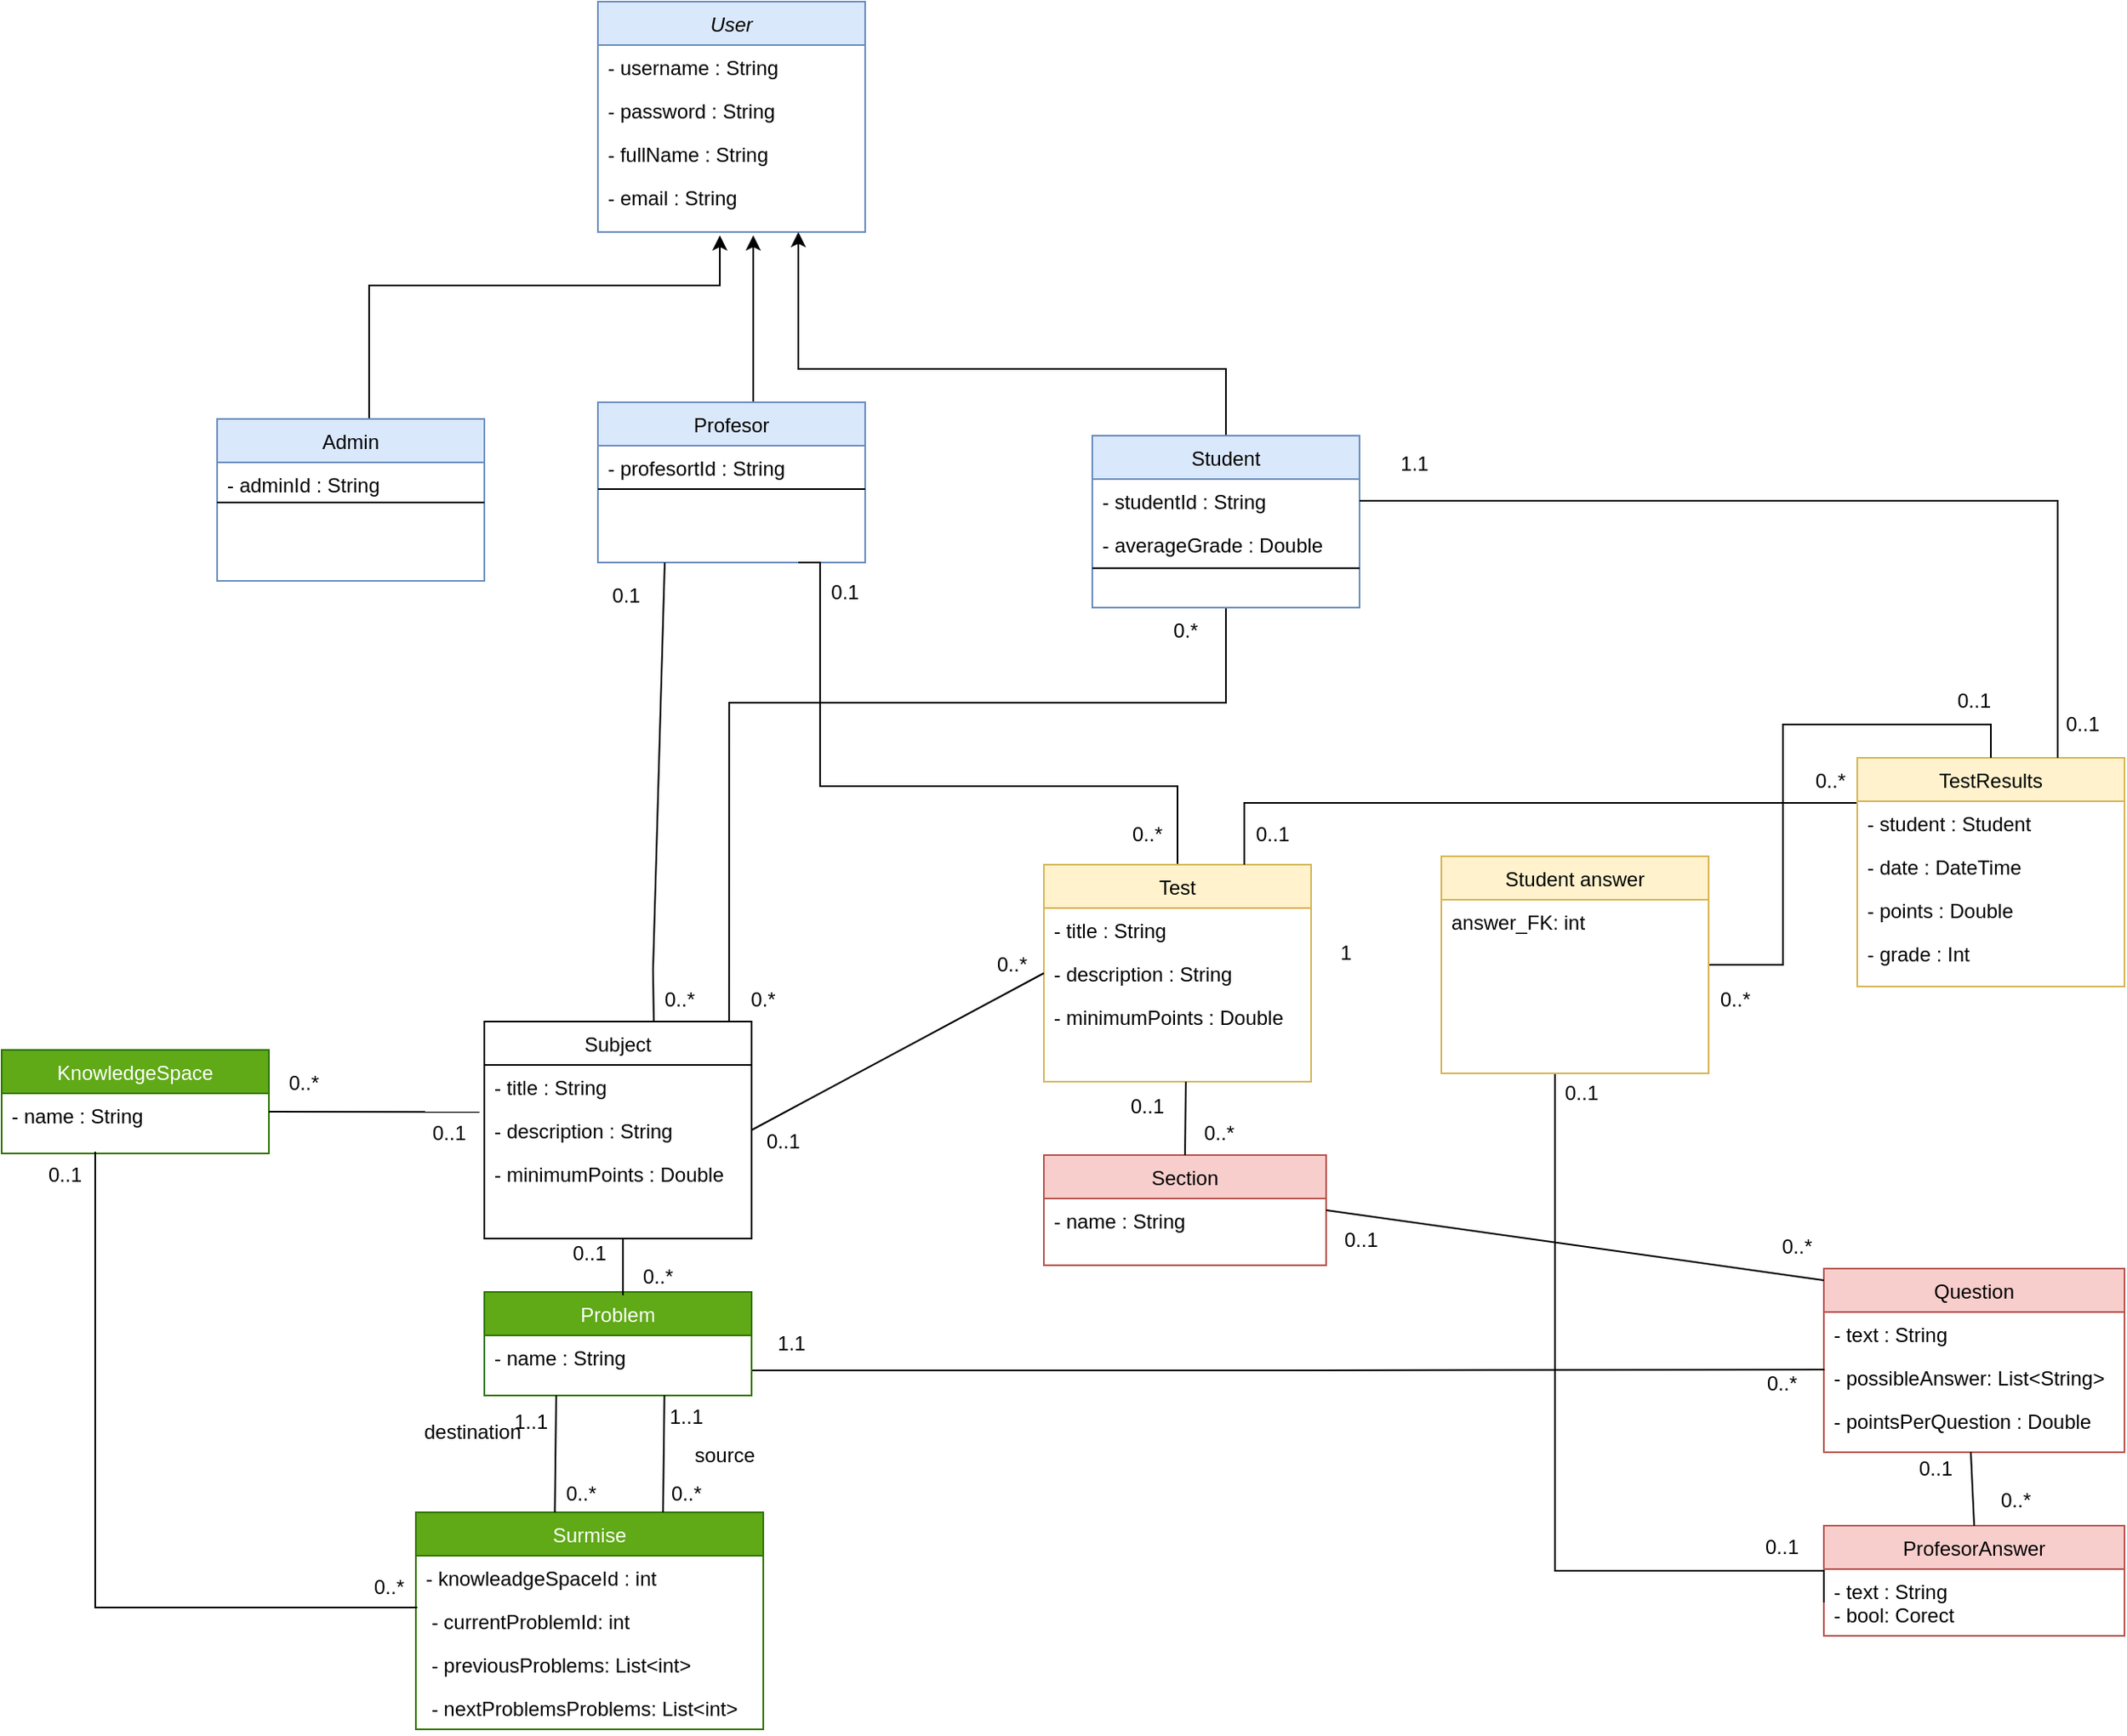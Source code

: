 <mxfile version="20.5.2" type="device"><diagram id="C5RBs43oDa-KdzZeNtuy" name="Page-1"><mxGraphModel dx="1997" dy="1262" grid="0" gridSize="10" guides="1" tooltips="1" connect="1" arrows="1" fold="1" page="0" pageScale="1" pageWidth="827" pageHeight="1169" background="#FFFFFF" math="0" shadow="0"><root><mxCell id="WIyWlLk6GJQsqaUBKTNV-0"/><mxCell id="WIyWlLk6GJQsqaUBKTNV-1" parent="WIyWlLk6GJQsqaUBKTNV-0"/><mxCell id="zkfFHV4jXpPFQw0GAbJ--0" value="User" style="swimlane;fontStyle=2;align=center;verticalAlign=top;childLayout=stackLayout;horizontal=1;startSize=26;horizontalStack=0;resizeParent=1;resizeLast=0;collapsible=1;marginBottom=0;rounded=0;shadow=0;strokeWidth=1;fillColor=#dae8fc;strokeColor=#6c8ebf;" parent="WIyWlLk6GJQsqaUBKTNV-1" vertex="1"><mxGeometry x="187" y="-180" width="160" height="138" as="geometry"><mxRectangle x="230" y="140" width="160" height="26" as="alternateBounds"/></mxGeometry></mxCell><mxCell id="zkfFHV4jXpPFQw0GAbJ--1" value="- username : String" style="text;align=left;verticalAlign=top;spacingLeft=4;spacingRight=4;overflow=hidden;rotatable=0;points=[[0,0.5],[1,0.5]];portConstraint=eastwest;" parent="zkfFHV4jXpPFQw0GAbJ--0" vertex="1"><mxGeometry y="26" width="160" height="26" as="geometry"/></mxCell><mxCell id="zkfFHV4jXpPFQw0GAbJ--2" value="- password : String" style="text;align=left;verticalAlign=top;spacingLeft=4;spacingRight=4;overflow=hidden;rotatable=0;points=[[0,0.5],[1,0.5]];portConstraint=eastwest;rounded=0;shadow=0;html=0;" parent="zkfFHV4jXpPFQw0GAbJ--0" vertex="1"><mxGeometry y="52" width="160" height="26" as="geometry"/></mxCell><mxCell id="zkfFHV4jXpPFQw0GAbJ--3" value="- fullName : String" style="text;align=left;verticalAlign=top;spacingLeft=4;spacingRight=4;overflow=hidden;rotatable=0;points=[[0,0.5],[1,0.5]];portConstraint=eastwest;rounded=0;shadow=0;html=0;" parent="zkfFHV4jXpPFQw0GAbJ--0" vertex="1"><mxGeometry y="78" width="160" height="26" as="geometry"/></mxCell><mxCell id="Hl9bHFUB8CtfwEh2vcO3-0" value="- email : String" style="text;align=left;verticalAlign=top;spacingLeft=4;spacingRight=4;overflow=hidden;rotatable=0;points=[[0,0.5],[1,0.5]];portConstraint=eastwest;rounded=0;shadow=0;html=0;" parent="zkfFHV4jXpPFQw0GAbJ--0" vertex="1"><mxGeometry y="104" width="160" height="26" as="geometry"/></mxCell><mxCell id="3WpXXEEV2jeAQC0J-Gg8-9" style="edgeStyle=orthogonalEdgeStyle;rounded=0;sketch=0;orthogonalLoop=1;jettySize=auto;html=1;entryX=0.75;entryY=1;entryDx=0;entryDy=0;strokeColor=default;endArrow=classic;endFill=1;" parent="WIyWlLk6GJQsqaUBKTNV-1" source="zkfFHV4jXpPFQw0GAbJ--13" target="zkfFHV4jXpPFQw0GAbJ--0" edge="1"><mxGeometry relative="1" as="geometry"><Array as="points"><mxPoint x="563" y="40"/><mxPoint x="307" y="40"/></Array></mxGeometry></mxCell><mxCell id="3WpXXEEV2jeAQC0J-Gg8-26" style="edgeStyle=orthogonalEdgeStyle;rounded=0;sketch=0;orthogonalLoop=1;jettySize=auto;html=1;entryX=0.916;entryY=0.014;entryDx=0;entryDy=0;entryPerimeter=0;strokeColor=default;endArrow=none;endFill=0;" parent="WIyWlLk6GJQsqaUBKTNV-1" source="zkfFHV4jXpPFQw0GAbJ--13" target="Hl9bHFUB8CtfwEh2vcO3-35" edge="1"><mxGeometry relative="1" as="geometry"><Array as="points"><mxPoint x="563" y="240"/><mxPoint x="266" y="240"/></Array></mxGeometry></mxCell><mxCell id="zkfFHV4jXpPFQw0GAbJ--13" value="Student" style="swimlane;fontStyle=0;align=center;verticalAlign=top;childLayout=stackLayout;horizontal=1;startSize=26;horizontalStack=0;resizeParent=1;resizeLast=0;collapsible=1;marginBottom=0;rounded=0;shadow=0;strokeWidth=1;fillColor=#dae8fc;strokeColor=#6c8ebf;" parent="WIyWlLk6GJQsqaUBKTNV-1" vertex="1"><mxGeometry x="483" y="80" width="160" height="103" as="geometry"><mxRectangle x="340" y="380" width="170" height="26" as="alternateBounds"/></mxGeometry></mxCell><mxCell id="zkfFHV4jXpPFQw0GAbJ--14" value="- studentId : String" style="text;align=left;verticalAlign=top;spacingLeft=4;spacingRight=4;overflow=hidden;rotatable=0;points=[[0,0.5],[1,0.5]];portConstraint=eastwest;" parent="zkfFHV4jXpPFQw0GAbJ--13" vertex="1"><mxGeometry y="26" width="160" height="26" as="geometry"/></mxCell><mxCell id="Hl9bHFUB8CtfwEh2vcO3-7" value="- averageGrade : Double" style="text;align=left;verticalAlign=top;spacingLeft=4;spacingRight=4;overflow=hidden;rotatable=0;points=[[0,0.5],[1,0.5]];portConstraint=eastwest;" parent="zkfFHV4jXpPFQw0GAbJ--13" vertex="1"><mxGeometry y="52" width="160" height="26" as="geometry"/></mxCell><mxCell id="Hl9bHFUB8CtfwEh2vcO3-10" value="" style="endArrow=none;html=1;rounded=0;" parent="zkfFHV4jXpPFQw0GAbJ--13" edge="1"><mxGeometry width="50" height="50" relative="1" as="geometry"><mxPoint x="160" y="79.41" as="sourcePoint"/><mxPoint y="79.41" as="targetPoint"/></mxGeometry></mxCell><mxCell id="3WpXXEEV2jeAQC0J-Gg8-10" style="edgeStyle=orthogonalEdgeStyle;rounded=0;sketch=0;orthogonalLoop=1;jettySize=auto;html=1;strokeColor=default;endArrow=classic;endFill=1;" parent="WIyWlLk6GJQsqaUBKTNV-1" source="Hl9bHFUB8CtfwEh2vcO3-13" edge="1"><mxGeometry relative="1" as="geometry"><mxPoint x="280" y="-40" as="targetPoint"/><Array as="points"><mxPoint x="280" y="50"/><mxPoint x="280" y="50"/></Array></mxGeometry></mxCell><mxCell id="Hl9bHFUB8CtfwEh2vcO3-13" value="Profesor" style="swimlane;fontStyle=0;align=center;verticalAlign=top;childLayout=stackLayout;horizontal=1;startSize=26;horizontalStack=0;resizeParent=1;resizeLast=0;collapsible=1;marginBottom=0;rounded=0;shadow=0;strokeWidth=1;fillColor=#dae8fc;strokeColor=#6c8ebf;" parent="WIyWlLk6GJQsqaUBKTNV-1" vertex="1"><mxGeometry x="187" y="60" width="160" height="96" as="geometry"><mxRectangle x="340" y="380" width="170" height="26" as="alternateBounds"/></mxGeometry></mxCell><mxCell id="Hl9bHFUB8CtfwEh2vcO3-14" value="- profesortId : String" style="text;align=left;verticalAlign=top;spacingLeft=4;spacingRight=4;overflow=hidden;rotatable=0;points=[[0,0.5],[1,0.5]];portConstraint=eastwest;" parent="Hl9bHFUB8CtfwEh2vcO3-13" vertex="1"><mxGeometry y="26" width="160" height="26" as="geometry"/></mxCell><mxCell id="Hl9bHFUB8CtfwEh2vcO3-17" value="" style="endArrow=none;html=1;rounded=0;endSize=6;targetPerimeterSpacing=0;" parent="Hl9bHFUB8CtfwEh2vcO3-13" edge="1"><mxGeometry width="50" height="50" relative="1" as="geometry"><mxPoint x="160" y="52" as="sourcePoint"/><mxPoint y="52" as="targetPoint"/></mxGeometry></mxCell><mxCell id="3WpXXEEV2jeAQC0J-Gg8-2" style="edgeStyle=orthogonalEdgeStyle;rounded=0;orthogonalLoop=1;jettySize=auto;html=1;" parent="WIyWlLk6GJQsqaUBKTNV-1" source="Hl9bHFUB8CtfwEh2vcO3-23" edge="1"><mxGeometry relative="1" as="geometry"><mxPoint x="260" y="-40" as="targetPoint"/><Array as="points"><mxPoint x="50" y="-10"/><mxPoint x="260" y="-10"/></Array></mxGeometry></mxCell><mxCell id="Hl9bHFUB8CtfwEh2vcO3-23" value="Admin" style="swimlane;fontStyle=0;align=center;verticalAlign=top;childLayout=stackLayout;horizontal=1;startSize=26;horizontalStack=0;resizeParent=1;resizeLast=0;collapsible=1;marginBottom=0;rounded=0;shadow=0;strokeWidth=1;fillColor=#dae8fc;strokeColor=#6c8ebf;" parent="WIyWlLk6GJQsqaUBKTNV-1" vertex="1"><mxGeometry x="-41" y="70" width="160" height="97" as="geometry"><mxRectangle x="340" y="380" width="170" height="26" as="alternateBounds"/></mxGeometry></mxCell><mxCell id="Hl9bHFUB8CtfwEh2vcO3-24" value="- adminId : String" style="text;align=left;verticalAlign=top;spacingLeft=4;spacingRight=4;overflow=hidden;rotatable=0;points=[[0,0.5],[1,0.5]];portConstraint=eastwest;" parent="Hl9bHFUB8CtfwEh2vcO3-23" vertex="1"><mxGeometry y="26" width="160" height="26" as="geometry"/></mxCell><mxCell id="Hl9bHFUB8CtfwEh2vcO3-27" value="" style="endArrow=none;html=1;rounded=0;" parent="Hl9bHFUB8CtfwEh2vcO3-23" edge="1"><mxGeometry width="50" height="50" relative="1" as="geometry"><mxPoint x="160" y="50" as="sourcePoint"/><mxPoint y="50" as="targetPoint"/></mxGeometry></mxCell><mxCell id="Hl9bHFUB8CtfwEh2vcO3-35" value="Subject" style="swimlane;fontStyle=0;align=center;verticalAlign=top;childLayout=stackLayout;horizontal=1;startSize=26;horizontalStack=0;resizeParent=1;resizeLast=0;collapsible=1;marginBottom=0;rounded=0;shadow=0;strokeWidth=1;" parent="WIyWlLk6GJQsqaUBKTNV-1" vertex="1"><mxGeometry x="119" y="431" width="160" height="130" as="geometry"><mxRectangle x="340" y="380" width="170" height="26" as="alternateBounds"/></mxGeometry></mxCell><mxCell id="Hl9bHFUB8CtfwEh2vcO3-36" value="- title : String" style="text;align=left;verticalAlign=top;spacingLeft=4;spacingRight=4;overflow=hidden;rotatable=0;points=[[0,0.5],[1,0.5]];portConstraint=eastwest;" parent="Hl9bHFUB8CtfwEh2vcO3-35" vertex="1"><mxGeometry y="26" width="160" height="26" as="geometry"/></mxCell><mxCell id="Hl9bHFUB8CtfwEh2vcO3-37" value="- description : String" style="text;align=left;verticalAlign=top;spacingLeft=4;spacingRight=4;overflow=hidden;rotatable=0;points=[[0,0.5],[1,0.5]];portConstraint=eastwest;" parent="Hl9bHFUB8CtfwEh2vcO3-35" vertex="1"><mxGeometry y="52" width="160" height="26" as="geometry"/></mxCell><mxCell id="Hl9bHFUB8CtfwEh2vcO3-44" value="- minimumPoints : Double" style="text;align=left;verticalAlign=top;spacingLeft=4;spacingRight=4;overflow=hidden;rotatable=0;points=[[0,0.5],[1,0.5]];portConstraint=eastwest;" parent="Hl9bHFUB8CtfwEh2vcO3-35" vertex="1"><mxGeometry y="78" width="160" height="26" as="geometry"/></mxCell><mxCell id="3WpXXEEV2jeAQC0J-Gg8-17" style="edgeStyle=orthogonalEdgeStyle;rounded=0;sketch=0;orthogonalLoop=1;jettySize=auto;html=1;strokeColor=default;endArrow=none;endFill=0;entryX=0.75;entryY=1;entryDx=0;entryDy=0;" parent="WIyWlLk6GJQsqaUBKTNV-1" source="Hl9bHFUB8CtfwEh2vcO3-52" target="Hl9bHFUB8CtfwEh2vcO3-13" edge="1"><mxGeometry relative="1" as="geometry"><mxPoint x="320" y="170" as="targetPoint"/><Array as="points"><mxPoint x="534" y="290"/><mxPoint x="320" y="290"/><mxPoint x="320" y="156"/></Array></mxGeometry></mxCell><mxCell id="Hl9bHFUB8CtfwEh2vcO3-52" value="Test" style="swimlane;fontStyle=0;align=center;verticalAlign=top;childLayout=stackLayout;horizontal=1;startSize=26;horizontalStack=0;resizeParent=1;resizeLast=0;collapsible=1;marginBottom=0;rounded=0;shadow=0;strokeWidth=1;fillColor=#fff2cc;strokeColor=#d6b656;" parent="WIyWlLk6GJQsqaUBKTNV-1" vertex="1"><mxGeometry x="454" y="337" width="160" height="130" as="geometry"><mxRectangle x="340" y="380" width="170" height="26" as="alternateBounds"/></mxGeometry></mxCell><mxCell id="Hl9bHFUB8CtfwEh2vcO3-53" value="- title : String" style="text;align=left;verticalAlign=top;spacingLeft=4;spacingRight=4;overflow=hidden;rotatable=0;points=[[0,0.5],[1,0.5]];portConstraint=eastwest;" parent="Hl9bHFUB8CtfwEh2vcO3-52" vertex="1"><mxGeometry y="26" width="160" height="26" as="geometry"/></mxCell><mxCell id="Hl9bHFUB8CtfwEh2vcO3-54" value="- description : String" style="text;align=left;verticalAlign=top;spacingLeft=4;spacingRight=4;overflow=hidden;rotatable=0;points=[[0,0.5],[1,0.5]];portConstraint=eastwest;" parent="Hl9bHFUB8CtfwEh2vcO3-52" vertex="1"><mxGeometry y="52" width="160" height="26" as="geometry"/></mxCell><mxCell id="Hl9bHFUB8CtfwEh2vcO3-55" value="- minimumPoints : Double" style="text;align=left;verticalAlign=top;spacingLeft=4;spacingRight=4;overflow=hidden;rotatable=0;points=[[0,0.5],[1,0.5]];portConstraint=eastwest;" parent="Hl9bHFUB8CtfwEh2vcO3-52" vertex="1"><mxGeometry y="78" width="160" height="26" as="geometry"/></mxCell><mxCell id="3WpXXEEV2jeAQC0J-Gg8-40" style="edgeStyle=orthogonalEdgeStyle;rounded=0;sketch=0;orthogonalLoop=1;jettySize=auto;html=1;entryX=0.75;entryY=0;entryDx=0;entryDy=0;strokeColor=default;endArrow=none;endFill=0;" parent="WIyWlLk6GJQsqaUBKTNV-1" source="Hl9bHFUB8CtfwEh2vcO3-57" target="Hl9bHFUB8CtfwEh2vcO3-52" edge="1"><mxGeometry relative="1" as="geometry"><Array as="points"><mxPoint x="574" y="300"/></Array></mxGeometry></mxCell><mxCell id="Hl9bHFUB8CtfwEh2vcO3-57" value="TestResults" style="swimlane;fontStyle=0;align=center;verticalAlign=top;childLayout=stackLayout;horizontal=1;startSize=26;horizontalStack=0;resizeParent=1;resizeLast=0;collapsible=1;marginBottom=0;rounded=0;shadow=0;strokeWidth=1;fillColor=#fff2cc;strokeColor=#d6b656;" parent="WIyWlLk6GJQsqaUBKTNV-1" vertex="1"><mxGeometry x="941" y="273" width="160" height="137" as="geometry"><mxRectangle x="340" y="380" width="170" height="26" as="alternateBounds"/></mxGeometry></mxCell><mxCell id="Hl9bHFUB8CtfwEh2vcO3-58" value="- student : Student" style="text;align=left;verticalAlign=top;spacingLeft=4;spacingRight=4;overflow=hidden;rotatable=0;points=[[0,0.5],[1,0.5]];portConstraint=eastwest;" parent="Hl9bHFUB8CtfwEh2vcO3-57" vertex="1"><mxGeometry y="26" width="160" height="26" as="geometry"/></mxCell><mxCell id="Hl9bHFUB8CtfwEh2vcO3-59" value="- date : DateTime" style="text;align=left;verticalAlign=top;spacingLeft=4;spacingRight=4;overflow=hidden;rotatable=0;points=[[0,0.5],[1,0.5]];portConstraint=eastwest;" parent="Hl9bHFUB8CtfwEh2vcO3-57" vertex="1"><mxGeometry y="52" width="160" height="26" as="geometry"/></mxCell><mxCell id="Hl9bHFUB8CtfwEh2vcO3-61" value="- points : Double" style="text;align=left;verticalAlign=top;spacingLeft=4;spacingRight=4;overflow=hidden;rotatable=0;points=[[0,0.5],[1,0.5]];portConstraint=eastwest;" parent="Hl9bHFUB8CtfwEh2vcO3-57" vertex="1"><mxGeometry y="78" width="160" height="26" as="geometry"/></mxCell><mxCell id="Hl9bHFUB8CtfwEh2vcO3-62" value="- grade : Int" style="text;align=left;verticalAlign=top;spacingLeft=4;spacingRight=4;overflow=hidden;rotatable=0;points=[[0,0.5],[1,0.5]];portConstraint=eastwest;" parent="Hl9bHFUB8CtfwEh2vcO3-57" vertex="1"><mxGeometry y="104" width="160" height="26" as="geometry"/></mxCell><mxCell id="Hl9bHFUB8CtfwEh2vcO3-63" value="Question" style="swimlane;fontStyle=0;align=center;verticalAlign=top;childLayout=stackLayout;horizontal=1;startSize=26;horizontalStack=0;resizeParent=1;resizeLast=0;collapsible=1;marginBottom=0;rounded=0;shadow=0;strokeWidth=1;fillColor=#f8cecc;strokeColor=#b85450;" parent="WIyWlLk6GJQsqaUBKTNV-1" vertex="1"><mxGeometry x="921" y="579" width="180" height="110" as="geometry"><mxRectangle x="340" y="380" width="170" height="26" as="alternateBounds"/></mxGeometry></mxCell><mxCell id="Hl9bHFUB8CtfwEh2vcO3-64" value="- text : String" style="text;align=left;verticalAlign=top;spacingLeft=4;spacingRight=4;overflow=hidden;rotatable=0;points=[[0,0.5],[1,0.5]];portConstraint=eastwest;fontColor=default;" parent="Hl9bHFUB8CtfwEh2vcO3-63" vertex="1"><mxGeometry y="26" width="180" height="26" as="geometry"/></mxCell><mxCell id="Hl9bHFUB8CtfwEh2vcO3-65" value="- possibleAnswer: List&lt;String&gt;" style="text;align=left;verticalAlign=top;spacingLeft=4;spacingRight=4;overflow=hidden;rotatable=0;points=[[0,0.5],[1,0.5]];portConstraint=eastwest;" parent="Hl9bHFUB8CtfwEh2vcO3-63" vertex="1"><mxGeometry y="52" width="180" height="26" as="geometry"/></mxCell><mxCell id="Hl9bHFUB8CtfwEh2vcO3-66" value="- pointsPerQuestion : Double" style="text;align=left;verticalAlign=top;spacingLeft=4;spacingRight=4;overflow=hidden;rotatable=0;points=[[0,0.5],[1,0.5]];portConstraint=eastwest;" parent="Hl9bHFUB8CtfwEh2vcO3-63" vertex="1"><mxGeometry y="78" width="180" height="26" as="geometry"/></mxCell><mxCell id="Hl9bHFUB8CtfwEh2vcO3-109" value="ProfesorAnswer" style="swimlane;fontStyle=0;align=center;verticalAlign=top;childLayout=stackLayout;horizontal=1;startSize=26;horizontalStack=0;resizeParent=1;resizeLast=0;collapsible=1;marginBottom=0;rounded=0;shadow=0;strokeWidth=1;fillColor=#f8cecc;strokeColor=#b85450;" parent="WIyWlLk6GJQsqaUBKTNV-1" vertex="1"><mxGeometry x="921" y="733" width="180" height="66" as="geometry"><mxRectangle x="340" y="380" width="170" height="26" as="alternateBounds"/></mxGeometry></mxCell><mxCell id="Hl9bHFUB8CtfwEh2vcO3-110" value="- text : String&#10;- bool: Corect" style="text;align=left;verticalAlign=top;spacingLeft=4;spacingRight=4;overflow=hidden;rotatable=0;points=[[0,0.5],[1,0.5]];portConstraint=eastwest;fontColor=default;" parent="Hl9bHFUB8CtfwEh2vcO3-109" vertex="1"><mxGeometry y="26" width="180" height="40" as="geometry"/></mxCell><mxCell id="zilcDGVIraDVQQaqGRq1-21" value="KnowledgeSpace" style="swimlane;fontStyle=0;align=center;verticalAlign=top;childLayout=stackLayout;horizontal=1;startSize=26;horizontalStack=0;resizeParent=1;resizeLast=0;collapsible=1;marginBottom=0;rounded=0;shadow=0;strokeWidth=1;fillColor=#60a917;strokeColor=#2D7600;fontColor=#ffffff;" parent="WIyWlLk6GJQsqaUBKTNV-1" vertex="1"><mxGeometry x="-170" y="448" width="160" height="62" as="geometry"><mxRectangle x="340" y="380" width="170" height="26" as="alternateBounds"/></mxGeometry></mxCell><mxCell id="zilcDGVIraDVQQaqGRq1-27" value="- name : String" style="text;align=left;verticalAlign=top;spacingLeft=4;spacingRight=4;overflow=hidden;rotatable=0;points=[[0,0.5],[1,0.5]];portConstraint=eastwest;" parent="zilcDGVIraDVQQaqGRq1-21" vertex="1"><mxGeometry y="26" width="160" height="26" as="geometry"/></mxCell><mxCell id="zilcDGVIraDVQQaqGRq1-30" value="Surmise" style="swimlane;fontStyle=0;align=center;verticalAlign=top;childLayout=stackLayout;horizontal=1;startSize=26;horizontalStack=0;resizeParent=1;resizeLast=0;collapsible=1;marginBottom=0;rounded=0;shadow=0;strokeWidth=1;fillColor=#60a917;strokeColor=#2D7600;fontColor=#ffffff;" parent="WIyWlLk6GJQsqaUBKTNV-1" vertex="1"><mxGeometry x="78" y="725" width="208" height="130" as="geometry"><mxRectangle x="340" y="380" width="170" height="26" as="alternateBounds"/></mxGeometry></mxCell><mxCell id="zilcDGVIraDVQQaqGRq1-31" value="- knowleadgeSpaceId : int" style="text;align=left;verticalAlign=top;spacingLeft=4;spacingRight=4;overflow=hidden;rotatable=0;points=[[0,0.5],[1,0.5]];portConstraint=eastwest;" parent="zilcDGVIraDVQQaqGRq1-30" vertex="1"><mxGeometry y="26" width="208" height="26" as="geometry"/></mxCell><mxCell id="zilcDGVIraDVQQaqGRq1-32" value=" - currentProblemId: int" style="text;align=left;verticalAlign=top;spacingLeft=4;spacingRight=4;overflow=hidden;rotatable=0;points=[[0,0.5],[1,0.5]];portConstraint=eastwest;" parent="zilcDGVIraDVQQaqGRq1-30" vertex="1"><mxGeometry y="52" width="208" height="26" as="geometry"/></mxCell><mxCell id="3WpXXEEV2jeAQC0J-Gg8-30" value=" - previousProblems: List&lt;int&gt;" style="text;align=left;verticalAlign=top;spacingLeft=4;spacingRight=4;overflow=hidden;rotatable=0;points=[[0,0.5],[1,0.5]];portConstraint=eastwest;" parent="zilcDGVIraDVQQaqGRq1-30" vertex="1"><mxGeometry y="78" width="208" height="26" as="geometry"/></mxCell><mxCell id="3WpXXEEV2jeAQC0J-Gg8-35" value=" - nextProblemsProblems: List&lt;int&gt;" style="text;align=left;verticalAlign=top;spacingLeft=4;spacingRight=4;overflow=hidden;rotatable=0;points=[[0,0.5],[1,0.5]];portConstraint=eastwest;" parent="zilcDGVIraDVQQaqGRq1-30" vertex="1"><mxGeometry y="104" width="208" height="26" as="geometry"/></mxCell><mxCell id="3WpXXEEV2jeAQC0J-Gg8-7" style="edgeStyle=orthogonalEdgeStyle;rounded=0;sketch=0;orthogonalLoop=1;jettySize=auto;html=1;strokeColor=default;endArrow=none;endFill=0;entryX=0.002;entryY=0.328;entryDx=0;entryDy=0;entryPerimeter=0;" parent="WIyWlLk6GJQsqaUBKTNV-1" source="zilcDGVIraDVQQaqGRq1-37" target="Hl9bHFUB8CtfwEh2vcO3-65" edge="1"><mxGeometry relative="1" as="geometry"><mxPoint x="770" y="720" as="targetPoint"/><Array as="points"><mxPoint x="560" y="640"/><mxPoint x="560" y="640"/></Array></mxGeometry></mxCell><mxCell id="zilcDGVIraDVQQaqGRq1-37" value="Problem" style="swimlane;fontStyle=0;align=center;verticalAlign=top;childLayout=stackLayout;horizontal=1;startSize=26;horizontalStack=0;resizeParent=1;resizeLast=0;collapsible=1;marginBottom=0;rounded=0;shadow=0;strokeWidth=1;fillColor=#60a917;fontColor=#ffffff;strokeColor=#2D7600;" parent="WIyWlLk6GJQsqaUBKTNV-1" vertex="1"><mxGeometry x="119" y="593" width="160" height="62" as="geometry"><mxRectangle x="340" y="380" width="170" height="26" as="alternateBounds"/></mxGeometry></mxCell><mxCell id="zilcDGVIraDVQQaqGRq1-38" value="- name : String" style="text;align=left;verticalAlign=top;spacingLeft=4;spacingRight=4;overflow=hidden;rotatable=0;points=[[0,0.5],[1,0.5]];portConstraint=eastwest;" parent="zilcDGVIraDVQQaqGRq1-37" vertex="1"><mxGeometry y="26" width="160" height="26" as="geometry"/></mxCell><mxCell id="zilcDGVIraDVQQaqGRq1-59" value="Section" style="swimlane;fontStyle=0;align=center;verticalAlign=top;childLayout=stackLayout;horizontal=1;startSize=26;horizontalStack=0;resizeParent=1;resizeLast=0;collapsible=1;marginBottom=0;rounded=0;shadow=0;strokeWidth=1;fillColor=#f8cecc;strokeColor=#b85450;" parent="WIyWlLk6GJQsqaUBKTNV-1" vertex="1"><mxGeometry x="454" y="511" width="169" height="66" as="geometry"><mxRectangle x="340" y="380" width="170" height="26" as="alternateBounds"/></mxGeometry></mxCell><mxCell id="zilcDGVIraDVQQaqGRq1-61" value="- name : String" style="text;align=left;verticalAlign=top;spacingLeft=4;spacingRight=4;overflow=hidden;rotatable=0;points=[[0,0.5],[1,0.5]];portConstraint=eastwest;" parent="zilcDGVIraDVQQaqGRq1-59" vertex="1"><mxGeometry y="26" width="169" height="26" as="geometry"/></mxCell><mxCell id="zilcDGVIraDVQQaqGRq1-70" value="" style="endArrow=none;html=1;rounded=0;endSize=6;targetPerimeterSpacing=0;" parent="WIyWlLk6GJQsqaUBKTNV-1" edge="1"><mxGeometry width="50" height="50" relative="1" as="geometry"><mxPoint x="202" y="595" as="sourcePoint"/><mxPoint x="202" y="561" as="targetPoint"/></mxGeometry></mxCell><mxCell id="zilcDGVIraDVQQaqGRq1-76" value="0..*" style="text;html=1;strokeColor=none;fillColor=none;align=center;verticalAlign=middle;whiteSpace=wrap;rounded=0;" parent="WIyWlLk6GJQsqaUBKTNV-1" vertex="1"><mxGeometry x="880" y="641" width="32" height="14" as="geometry"/></mxCell><mxCell id="zilcDGVIraDVQQaqGRq1-77" value="1.1" style="text;html=1;strokeColor=none;fillColor=none;align=center;verticalAlign=middle;whiteSpace=wrap;rounded=0;" parent="WIyWlLk6GJQsqaUBKTNV-1" vertex="1"><mxGeometry x="287" y="617" width="32" height="14" as="geometry"/></mxCell><mxCell id="zilcDGVIraDVQQaqGRq1-78" value="" style="endArrow=none;html=1;rounded=0;endSize=6;targetPerimeterSpacing=0;exitX=1;exitY=0.5;exitDx=0;exitDy=0;entryX=0;entryY=0.5;entryDx=0;entryDy=0;" parent="WIyWlLk6GJQsqaUBKTNV-1" source="Hl9bHFUB8CtfwEh2vcO3-37" target="Hl9bHFUB8CtfwEh2vcO3-54" edge="1"><mxGeometry width="50" height="50" relative="1" as="geometry"><mxPoint x="495" y="407" as="sourcePoint"/><mxPoint x="545" y="357" as="targetPoint"/></mxGeometry></mxCell><mxCell id="zilcDGVIraDVQQaqGRq1-79" value="0..*" style="text;html=1;strokeColor=none;fillColor=none;align=center;verticalAlign=middle;whiteSpace=wrap;rounded=0;" parent="WIyWlLk6GJQsqaUBKTNV-1" vertex="1"><mxGeometry x="419" y="390" width="32" height="14" as="geometry"/></mxCell><mxCell id="zilcDGVIraDVQQaqGRq1-80" value="0..1" style="text;html=1;strokeColor=none;fillColor=none;align=center;verticalAlign=middle;whiteSpace=wrap;rounded=0;" parent="WIyWlLk6GJQsqaUBKTNV-1" vertex="1"><mxGeometry x="282" y="496" width="32" height="14" as="geometry"/></mxCell><mxCell id="zilcDGVIraDVQQaqGRq1-81" value="0..*" style="text;html=1;strokeColor=none;fillColor=none;align=center;verticalAlign=middle;whiteSpace=wrap;rounded=0;" parent="WIyWlLk6GJQsqaUBKTNV-1" vertex="1"><mxGeometry x="207" y="577" width="32" height="14" as="geometry"/></mxCell><mxCell id="zilcDGVIraDVQQaqGRq1-83" value="0..1" style="text;html=1;strokeColor=none;fillColor=none;align=center;verticalAlign=middle;whiteSpace=wrap;rounded=0;" parent="WIyWlLk6GJQsqaUBKTNV-1" vertex="1"><mxGeometry x="166" y="563" width="32" height="14" as="geometry"/></mxCell><mxCell id="zilcDGVIraDVQQaqGRq1-86" value="" style="endArrow=none;html=1;rounded=0;endSize=6;targetPerimeterSpacing=0;exitX=0.4;exitY=0;exitDx=0;exitDy=0;exitPerimeter=0;" parent="WIyWlLk6GJQsqaUBKTNV-1" source="zilcDGVIraDVQQaqGRq1-30" edge="1"><mxGeometry width="50" height="50" relative="1" as="geometry"><mxPoint x="162" y="684" as="sourcePoint"/><mxPoint x="162" y="655" as="targetPoint"/></mxGeometry></mxCell><mxCell id="zilcDGVIraDVQQaqGRq1-89" value="1..1" style="text;html=1;strokeColor=none;fillColor=none;align=center;verticalAlign=middle;whiteSpace=wrap;rounded=0;" parent="WIyWlLk6GJQsqaUBKTNV-1" vertex="1"><mxGeometry x="131" y="649" width="32" height="43" as="geometry"/></mxCell><mxCell id="zilcDGVIraDVQQaqGRq1-92" value="0..*" style="text;html=1;strokeColor=none;fillColor=none;align=center;verticalAlign=middle;whiteSpace=wrap;rounded=0;" parent="WIyWlLk6GJQsqaUBKTNV-1" vertex="1"><mxGeometry x="46" y="763" width="32" height="14" as="geometry"/></mxCell><mxCell id="zilcDGVIraDVQQaqGRq1-93" value="" style="endArrow=none;html=1;rounded=0;endSize=6;targetPerimeterSpacing=0;exitX=0.004;exitY=0.19;exitDx=0;exitDy=0;exitPerimeter=0;" parent="WIyWlLk6GJQsqaUBKTNV-1" source="zilcDGVIraDVQQaqGRq1-32" edge="1"><mxGeometry width="50" height="50" relative="1" as="geometry"><mxPoint x="-113" y="717" as="sourcePoint"/><mxPoint x="-114" y="509" as="targetPoint"/><Array as="points"><mxPoint x="-114" y="782"/><mxPoint x="-114" y="744"/></Array></mxGeometry></mxCell><mxCell id="zilcDGVIraDVQQaqGRq1-94" value="0..1" style="text;html=1;strokeColor=none;fillColor=none;align=center;verticalAlign=middle;whiteSpace=wrap;rounded=0;" parent="WIyWlLk6GJQsqaUBKTNV-1" vertex="1"><mxGeometry x="-148" y="516" width="32" height="14" as="geometry"/></mxCell><mxCell id="zilcDGVIraDVQQaqGRq1-95" value="" style="endArrow=none;html=1;rounded=0;endSize=6;targetPerimeterSpacing=0;entryX=-0.018;entryY=0.081;entryDx=0;entryDy=0;entryPerimeter=0;" parent="WIyWlLk6GJQsqaUBKTNV-1" target="Hl9bHFUB8CtfwEh2vcO3-37" edge="1"><mxGeometry width="50" height="50" relative="1" as="geometry"><mxPoint x="-10" y="485" as="sourcePoint"/><mxPoint x="40" y="435" as="targetPoint"/></mxGeometry></mxCell><mxCell id="zilcDGVIraDVQQaqGRq1-96" value="0..*" style="text;html=1;strokeColor=none;fillColor=none;align=center;verticalAlign=middle;whiteSpace=wrap;rounded=0;" parent="WIyWlLk6GJQsqaUBKTNV-1" vertex="1"><mxGeometry x="-5" y="461" width="32" height="14" as="geometry"/></mxCell><mxCell id="zilcDGVIraDVQQaqGRq1-97" value="0..1" style="text;html=1;strokeColor=none;fillColor=none;align=center;verticalAlign=middle;whiteSpace=wrap;rounded=0;" parent="WIyWlLk6GJQsqaUBKTNV-1" vertex="1"><mxGeometry x="82" y="491" width="32" height="14" as="geometry"/></mxCell><mxCell id="zilcDGVIraDVQQaqGRq1-98" value="" style="endArrow=none;html=1;rounded=0;endSize=6;targetPerimeterSpacing=0;entryX=0.25;entryY=1;entryDx=0;entryDy=0;exitX=0.634;exitY=0.004;exitDx=0;exitDy=0;exitPerimeter=0;" parent="WIyWlLk6GJQsqaUBKTNV-1" source="Hl9bHFUB8CtfwEh2vcO3-35" target="Hl9bHFUB8CtfwEh2vcO3-13" edge="1"><mxGeometry width="50" height="50" relative="1" as="geometry"><mxPoint x="220" y="430" as="sourcePoint"/><mxPoint x="220" y="170" as="targetPoint"/><Array as="points"><mxPoint x="220" y="400"/></Array></mxGeometry></mxCell><mxCell id="zilcDGVIraDVQQaqGRq1-99" value="0..*" style="text;html=1;strokeColor=none;fillColor=none;align=center;verticalAlign=middle;whiteSpace=wrap;rounded=0;" parent="WIyWlLk6GJQsqaUBKTNV-1" vertex="1"><mxGeometry x="220" y="411" width="32" height="14" as="geometry"/></mxCell><mxCell id="zilcDGVIraDVQQaqGRq1-101" value="" style="endArrow=none;html=1;rounded=0;endSize=6;targetPerimeterSpacing=0;exitX=0.5;exitY=0;exitDx=0;exitDy=0;" parent="WIyWlLk6GJQsqaUBKTNV-1" source="zilcDGVIraDVQQaqGRq1-59" edge="1"><mxGeometry width="50" height="50" relative="1" as="geometry"><mxPoint x="482" y="517" as="sourcePoint"/><mxPoint x="539" y="467" as="targetPoint"/></mxGeometry></mxCell><mxCell id="zilcDGVIraDVQQaqGRq1-102" value="0..*" style="text;html=1;strokeColor=none;fillColor=none;align=center;verticalAlign=middle;whiteSpace=wrap;rounded=0;" parent="WIyWlLk6GJQsqaUBKTNV-1" vertex="1"><mxGeometry x="500" y="312" width="32" height="14" as="geometry"/></mxCell><mxCell id="zilcDGVIraDVQQaqGRq1-103" value="0..*" style="text;html=1;strokeColor=none;fillColor=none;align=center;verticalAlign=middle;whiteSpace=wrap;rounded=0;" parent="WIyWlLk6GJQsqaUBKTNV-1" vertex="1"><mxGeometry x="543" y="491" width="32" height="14" as="geometry"/></mxCell><mxCell id="zilcDGVIraDVQQaqGRq1-104" value="0..1" style="text;html=1;strokeColor=none;fillColor=none;align=center;verticalAlign=middle;whiteSpace=wrap;rounded=0;" parent="WIyWlLk6GJQsqaUBKTNV-1" vertex="1"><mxGeometry x="500" y="475" width="32" height="14" as="geometry"/></mxCell><mxCell id="zilcDGVIraDVQQaqGRq1-105" value="" style="endArrow=none;html=1;rounded=0;endSize=6;targetPerimeterSpacing=0;exitX=1;exitY=0.5;exitDx=0;exitDy=0;" parent="WIyWlLk6GJQsqaUBKTNV-1" source="zilcDGVIraDVQQaqGRq1-59" edge="1"><mxGeometry width="50" height="50" relative="1" as="geometry"><mxPoint x="734" y="590" as="sourcePoint"/><mxPoint x="921" y="586" as="targetPoint"/></mxGeometry></mxCell><mxCell id="zilcDGVIraDVQQaqGRq1-106" value="0..*" style="text;html=1;strokeColor=none;fillColor=none;align=center;verticalAlign=middle;whiteSpace=wrap;rounded=0;" parent="WIyWlLk6GJQsqaUBKTNV-1" vertex="1"><mxGeometry x="889" y="559" width="32" height="14" as="geometry"/></mxCell><mxCell id="zilcDGVIraDVQQaqGRq1-107" value="0..1" style="text;html=1;strokeColor=none;fillColor=none;align=center;verticalAlign=middle;whiteSpace=wrap;rounded=0;" parent="WIyWlLk6GJQsqaUBKTNV-1" vertex="1"><mxGeometry x="628" y="555" width="32" height="14" as="geometry"/></mxCell><mxCell id="zilcDGVIraDVQQaqGRq1-108" value="" style="endArrow=none;html=1;rounded=0;endSize=6;targetPerimeterSpacing=0;exitX=0.5;exitY=0;exitDx=0;exitDy=0;" parent="WIyWlLk6GJQsqaUBKTNV-1" source="Hl9bHFUB8CtfwEh2vcO3-109" edge="1"><mxGeometry width="50" height="50" relative="1" as="geometry"><mxPoint x="959" y="739" as="sourcePoint"/><mxPoint x="1009" y="689" as="targetPoint"/></mxGeometry></mxCell><mxCell id="zilcDGVIraDVQQaqGRq1-109" value="0..*" style="text;html=1;strokeColor=none;fillColor=none;align=center;verticalAlign=middle;whiteSpace=wrap;rounded=0;" parent="WIyWlLk6GJQsqaUBKTNV-1" vertex="1"><mxGeometry x="1020" y="711" width="32" height="14" as="geometry"/></mxCell><mxCell id="zilcDGVIraDVQQaqGRq1-110" value="0..1" style="text;html=1;strokeColor=none;fillColor=none;align=center;verticalAlign=middle;whiteSpace=wrap;rounded=0;" parent="WIyWlLk6GJQsqaUBKTNV-1" vertex="1"><mxGeometry x="972" y="692" width="32" height="14" as="geometry"/></mxCell><mxCell id="zilcDGVIraDVQQaqGRq1-111" value="0..1" style="text;html=1;strokeColor=none;fillColor=none;align=center;verticalAlign=middle;whiteSpace=wrap;rounded=0;" parent="WIyWlLk6GJQsqaUBKTNV-1" vertex="1"><mxGeometry x="1060" y="246" width="32" height="14" as="geometry"/></mxCell><mxCell id="zilcDGVIraDVQQaqGRq1-112" value="1.1" style="text;html=1;strokeColor=none;fillColor=none;align=center;verticalAlign=middle;whiteSpace=wrap;rounded=0;" parent="WIyWlLk6GJQsqaUBKTNV-1" vertex="1"><mxGeometry x="660" y="90" width="32" height="14" as="geometry"/></mxCell><mxCell id="zilcDGVIraDVQQaqGRq1-114" value="0..*" style="text;html=1;strokeColor=none;fillColor=none;align=center;verticalAlign=middle;whiteSpace=wrap;rounded=0;" parent="WIyWlLk6GJQsqaUBKTNV-1" vertex="1"><mxGeometry x="852" y="411" width="32" height="14" as="geometry"/></mxCell><mxCell id="zilcDGVIraDVQQaqGRq1-115" value="1" style="text;html=1;strokeColor=none;fillColor=none;align=center;verticalAlign=middle;whiteSpace=wrap;rounded=0;" parent="WIyWlLk6GJQsqaUBKTNV-1" vertex="1"><mxGeometry x="619" y="383" width="32" height="14" as="geometry"/></mxCell><mxCell id="HTgDLqAgxW_yBUENDCgJ-6" style="edgeStyle=orthogonalEdgeStyle;rounded=0;orthogonalLoop=1;jettySize=auto;html=1;entryX=0.5;entryY=0;entryDx=0;entryDy=0;endArrow=none;endFill=0;" parent="WIyWlLk6GJQsqaUBKTNV-1" source="HTgDLqAgxW_yBUENDCgJ-1" target="Hl9bHFUB8CtfwEh2vcO3-57" edge="1"><mxGeometry relative="1" as="geometry"/></mxCell><mxCell id="HTgDLqAgxW_yBUENDCgJ-7" style="edgeStyle=orthogonalEdgeStyle;rounded=0;orthogonalLoop=1;jettySize=auto;html=1;entryX=0;entryY=0.5;entryDx=0;entryDy=0;endArrow=none;endFill=0;" parent="WIyWlLk6GJQsqaUBKTNV-1" source="HTgDLqAgxW_yBUENDCgJ-1" target="Hl9bHFUB8CtfwEh2vcO3-110" edge="1"><mxGeometry relative="1" as="geometry"><Array as="points"><mxPoint x="760" y="760"/><mxPoint x="921" y="760"/></Array></mxGeometry></mxCell><mxCell id="HTgDLqAgxW_yBUENDCgJ-1" value="Student answer" style="swimlane;fontStyle=0;align=center;verticalAlign=top;childLayout=stackLayout;horizontal=1;startSize=26;horizontalStack=0;resizeParent=1;resizeLast=0;collapsible=1;marginBottom=0;rounded=0;shadow=0;strokeWidth=1;fillColor=#fff2cc;strokeColor=#d6b656;" parent="WIyWlLk6GJQsqaUBKTNV-1" vertex="1"><mxGeometry x="692" y="332" width="160" height="130" as="geometry"><mxRectangle x="340" y="380" width="170" height="26" as="alternateBounds"/></mxGeometry></mxCell><mxCell id="3WpXXEEV2jeAQC0J-Gg8-25" value="answer_FK: int" style="text;align=left;verticalAlign=top;spacingLeft=4;spacingRight=4;overflow=hidden;rotatable=0;points=[[0,0.5],[1,0.5]];portConstraint=eastwest;" parent="HTgDLqAgxW_yBUENDCgJ-1" vertex="1"><mxGeometry y="26" width="160" height="26" as="geometry"/></mxCell><mxCell id="3WpXXEEV2jeAQC0J-Gg8-4" style="edgeStyle=orthogonalEdgeStyle;rounded=0;orthogonalLoop=1;jettySize=auto;html=1;entryX=0.75;entryY=0;entryDx=0;entryDy=0;strokeColor=default;sketch=0;endArrow=none;endFill=0;" parent="WIyWlLk6GJQsqaUBKTNV-1" source="zkfFHV4jXpPFQw0GAbJ--14" target="Hl9bHFUB8CtfwEh2vcO3-57" edge="1"><mxGeometry relative="1" as="geometry"/></mxCell><mxCell id="3WpXXEEV2jeAQC0J-Gg8-12" value="0.1" style="text;html=1;strokeColor=none;fillColor=none;align=center;verticalAlign=middle;whiteSpace=wrap;rounded=0;" parent="WIyWlLk6GJQsqaUBKTNV-1" vertex="1"><mxGeometry x="188" y="169" width="32" height="14" as="geometry"/></mxCell><mxCell id="3WpXXEEV2jeAQC0J-Gg8-16" value="0.1" style="text;html=1;strokeColor=none;fillColor=none;align=center;verticalAlign=middle;whiteSpace=wrap;rounded=0;" parent="WIyWlLk6GJQsqaUBKTNV-1" vertex="1"><mxGeometry x="319" y="167" width="32" height="14" as="geometry"/></mxCell><mxCell id="3WpXXEEV2jeAQC0J-Gg8-20" value="0..1" style="text;html=1;strokeColor=none;fillColor=none;align=center;verticalAlign=middle;whiteSpace=wrap;rounded=0;" parent="WIyWlLk6GJQsqaUBKTNV-1" vertex="1"><mxGeometry x="760" y="467" width="32" height="14" as="geometry"/></mxCell><mxCell id="3WpXXEEV2jeAQC0J-Gg8-21" value="0..1" style="text;html=1;strokeColor=none;fillColor=none;align=center;verticalAlign=middle;whiteSpace=wrap;rounded=0;" parent="WIyWlLk6GJQsqaUBKTNV-1" vertex="1"><mxGeometry x="880" y="739" width="32" height="14" as="geometry"/></mxCell><mxCell id="3WpXXEEV2jeAQC0J-Gg8-22" value="0..1" style="text;html=1;strokeColor=none;fillColor=none;align=center;verticalAlign=middle;whiteSpace=wrap;rounded=0;" parent="WIyWlLk6GJQsqaUBKTNV-1" vertex="1"><mxGeometry x="995" y="232" width="32" height="14" as="geometry"/></mxCell><mxCell id="3WpXXEEV2jeAQC0J-Gg8-27" value="0.*" style="text;html=1;strokeColor=none;fillColor=none;align=center;verticalAlign=middle;whiteSpace=wrap;rounded=0;" parent="WIyWlLk6GJQsqaUBKTNV-1" vertex="1"><mxGeometry x="522.5" y="190" width="32" height="14" as="geometry"/></mxCell><mxCell id="3WpXXEEV2jeAQC0J-Gg8-28" value="0.*" style="text;html=1;strokeColor=none;fillColor=none;align=center;verticalAlign=middle;whiteSpace=wrap;rounded=0;" parent="WIyWlLk6GJQsqaUBKTNV-1" vertex="1"><mxGeometry x="270" y="411" width="32" height="14" as="geometry"/></mxCell><mxCell id="3WpXXEEV2jeAQC0J-Gg8-41" value="0..*" style="text;html=1;strokeColor=none;fillColor=none;align=center;verticalAlign=middle;whiteSpace=wrap;rounded=0;" parent="WIyWlLk6GJQsqaUBKTNV-1" vertex="1"><mxGeometry x="909" y="280" width="32" height="14" as="geometry"/></mxCell><mxCell id="3WpXXEEV2jeAQC0J-Gg8-42" value="0..1" style="text;html=1;strokeColor=none;fillColor=none;align=center;verticalAlign=middle;whiteSpace=wrap;rounded=0;" parent="WIyWlLk6GJQsqaUBKTNV-1" vertex="1"><mxGeometry x="575" y="312" width="32" height="14" as="geometry"/></mxCell><UserObject label="0..*&lt;br&gt;" link="http://limbo.3utilities.com:3002/" id="Frl2S6n0WeIOK-f-QGnt-1"><mxCell style="text;whiteSpace=wrap;html=1;" vertex="1" parent="WIyWlLk6GJQsqaUBKTNV-1"><mxGeometry x="166.001" y="699.996" width="193" height="36" as="geometry"/></mxCell></UserObject><mxCell id="Frl2S6n0WeIOK-f-QGnt-3" value="" style="endArrow=none;html=1;rounded=0;endSize=6;targetPerimeterSpacing=0;exitX=0.4;exitY=0;exitDx=0;exitDy=0;exitPerimeter=0;" edge="1" parent="WIyWlLk6GJQsqaUBKTNV-1"><mxGeometry width="50" height="50" relative="1" as="geometry"><mxPoint x="226.0" y="725" as="sourcePoint"/><mxPoint x="226.8" y="655" as="targetPoint"/></mxGeometry></mxCell><mxCell id="Frl2S6n0WeIOK-f-QGnt-4" value="1..1" style="text;html=1;strokeColor=none;fillColor=none;align=center;verticalAlign=middle;whiteSpace=wrap;rounded=0;" vertex="1" parent="WIyWlLk6GJQsqaUBKTNV-1"><mxGeometry x="224" y="646" width="32" height="43" as="geometry"/></mxCell><UserObject label="0..*&lt;br&gt;" link="http://limbo.3utilities.com:3002/" id="Frl2S6n0WeIOK-f-QGnt-5"><mxCell style="text;whiteSpace=wrap;html=1;" vertex="1" parent="WIyWlLk6GJQsqaUBKTNV-1"><mxGeometry x="229.001" y="699.996" width="193" height="36" as="geometry"/></mxCell></UserObject><mxCell id="Frl2S6n0WeIOK-f-QGnt-6" value="source" style="text;html=1;strokeColor=none;fillColor=none;align=center;verticalAlign=middle;whiteSpace=wrap;rounded=0;" vertex="1" parent="WIyWlLk6GJQsqaUBKTNV-1"><mxGeometry x="232.5" y="676" width="60" height="30" as="geometry"/></mxCell><mxCell id="Frl2S6n0WeIOK-f-QGnt-7" value="destination" style="text;html=1;strokeColor=none;fillColor=none;align=center;verticalAlign=middle;whiteSpace=wrap;rounded=0;" vertex="1" parent="WIyWlLk6GJQsqaUBKTNV-1"><mxGeometry x="82" y="662" width="60" height="30" as="geometry"/></mxCell></root></mxGraphModel></diagram></mxfile>